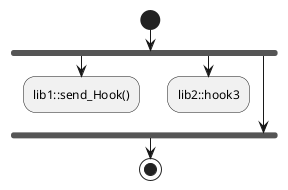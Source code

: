 {
  "sha1": "8pmb1i5xsi71ghguohsaoxhlcsl5b2s",
  "insertion": {
    "when": "2024-05-30T20:48:21.486Z",
    "user": "plantuml@gmail.com"
  }
}
@startuml
start

fork
:lib1::send_Hook();
detach

fork again
:lib2::hook3;
detach

fork again
endfork

stop

@enduml
